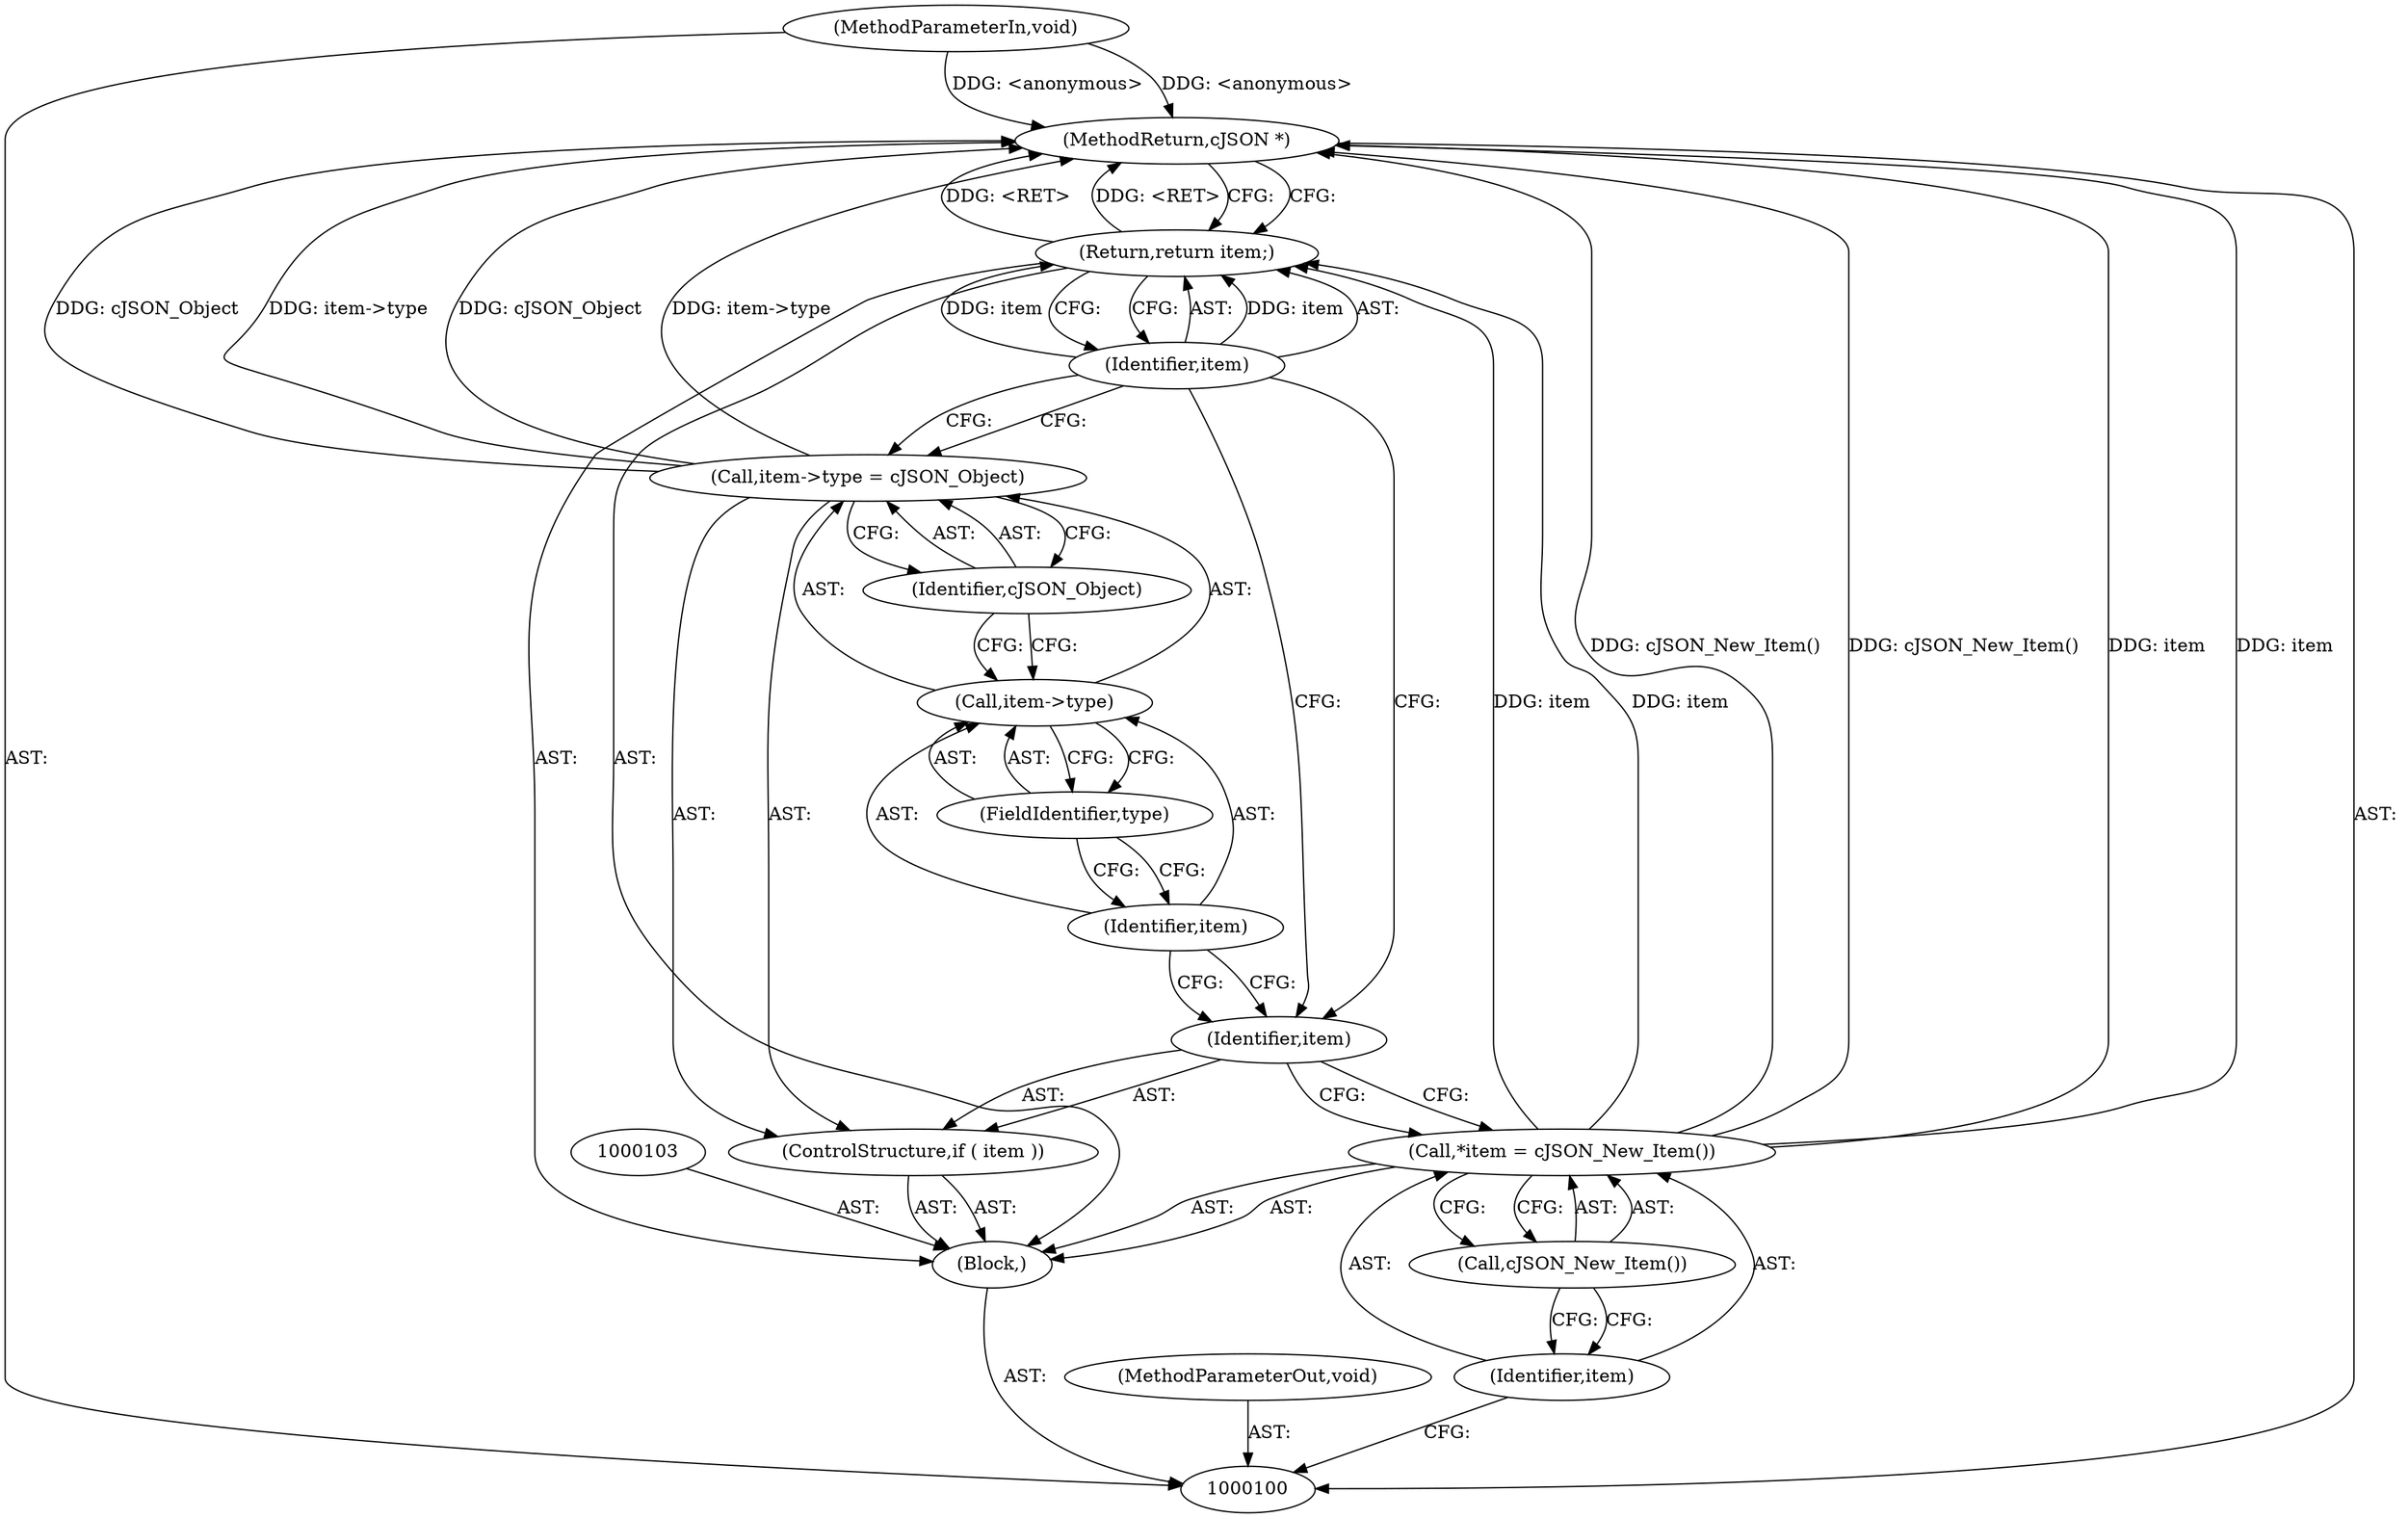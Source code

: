 digraph "1_iperf_91f2fa59e8ed80dfbf400add0164ee0e508e412a_11" {
"1000116" [label="(MethodReturn,cJSON *)"];
"1000101" [label="(MethodParameterIn,void)"];
"1000134" [label="(MethodParameterOut,void)"];
"1000102" [label="(Block,)"];
"1000106" [label="(Call,cJSON_New_Item())"];
"1000104" [label="(Call,*item = cJSON_New_Item())"];
"1000105" [label="(Identifier,item)"];
"1000107" [label="(ControlStructure,if ( item ))"];
"1000108" [label="(Identifier,item)"];
"1000113" [label="(Identifier,cJSON_Object)"];
"1000109" [label="(Call,item->type = cJSON_Object)"];
"1000110" [label="(Call,item->type)"];
"1000111" [label="(Identifier,item)"];
"1000112" [label="(FieldIdentifier,type)"];
"1000114" [label="(Return,return item;)"];
"1000115" [label="(Identifier,item)"];
"1000116" -> "1000100"  [label="AST: "];
"1000116" -> "1000114"  [label="CFG: "];
"1000104" -> "1000116"  [label="DDG: item"];
"1000104" -> "1000116"  [label="DDG: cJSON_New_Item()"];
"1000109" -> "1000116"  [label="DDG: cJSON_Object"];
"1000109" -> "1000116"  [label="DDG: item->type"];
"1000101" -> "1000116"  [label="DDG: <anonymous>"];
"1000114" -> "1000116"  [label="DDG: <RET>"];
"1000101" -> "1000100"  [label="AST: "];
"1000101" -> "1000116"  [label="DDG: <anonymous>"];
"1000134" -> "1000100"  [label="AST: "];
"1000102" -> "1000100"  [label="AST: "];
"1000103" -> "1000102"  [label="AST: "];
"1000104" -> "1000102"  [label="AST: "];
"1000107" -> "1000102"  [label="AST: "];
"1000114" -> "1000102"  [label="AST: "];
"1000106" -> "1000104"  [label="AST: "];
"1000106" -> "1000105"  [label="CFG: "];
"1000104" -> "1000106"  [label="CFG: "];
"1000104" -> "1000102"  [label="AST: "];
"1000104" -> "1000106"  [label="CFG: "];
"1000105" -> "1000104"  [label="AST: "];
"1000106" -> "1000104"  [label="AST: "];
"1000108" -> "1000104"  [label="CFG: "];
"1000104" -> "1000116"  [label="DDG: item"];
"1000104" -> "1000116"  [label="DDG: cJSON_New_Item()"];
"1000104" -> "1000114"  [label="DDG: item"];
"1000105" -> "1000104"  [label="AST: "];
"1000105" -> "1000100"  [label="CFG: "];
"1000106" -> "1000105"  [label="CFG: "];
"1000107" -> "1000102"  [label="AST: "];
"1000108" -> "1000107"  [label="AST: "];
"1000109" -> "1000107"  [label="AST: "];
"1000108" -> "1000107"  [label="AST: "];
"1000108" -> "1000104"  [label="CFG: "];
"1000111" -> "1000108"  [label="CFG: "];
"1000115" -> "1000108"  [label="CFG: "];
"1000113" -> "1000109"  [label="AST: "];
"1000113" -> "1000110"  [label="CFG: "];
"1000109" -> "1000113"  [label="CFG: "];
"1000109" -> "1000107"  [label="AST: "];
"1000109" -> "1000113"  [label="CFG: "];
"1000110" -> "1000109"  [label="AST: "];
"1000113" -> "1000109"  [label="AST: "];
"1000115" -> "1000109"  [label="CFG: "];
"1000109" -> "1000116"  [label="DDG: cJSON_Object"];
"1000109" -> "1000116"  [label="DDG: item->type"];
"1000110" -> "1000109"  [label="AST: "];
"1000110" -> "1000112"  [label="CFG: "];
"1000111" -> "1000110"  [label="AST: "];
"1000112" -> "1000110"  [label="AST: "];
"1000113" -> "1000110"  [label="CFG: "];
"1000111" -> "1000110"  [label="AST: "];
"1000111" -> "1000108"  [label="CFG: "];
"1000112" -> "1000111"  [label="CFG: "];
"1000112" -> "1000110"  [label="AST: "];
"1000112" -> "1000111"  [label="CFG: "];
"1000110" -> "1000112"  [label="CFG: "];
"1000114" -> "1000102"  [label="AST: "];
"1000114" -> "1000115"  [label="CFG: "];
"1000115" -> "1000114"  [label="AST: "];
"1000116" -> "1000114"  [label="CFG: "];
"1000114" -> "1000116"  [label="DDG: <RET>"];
"1000115" -> "1000114"  [label="DDG: item"];
"1000104" -> "1000114"  [label="DDG: item"];
"1000115" -> "1000114"  [label="AST: "];
"1000115" -> "1000109"  [label="CFG: "];
"1000115" -> "1000108"  [label="CFG: "];
"1000114" -> "1000115"  [label="CFG: "];
"1000115" -> "1000114"  [label="DDG: item"];
}
